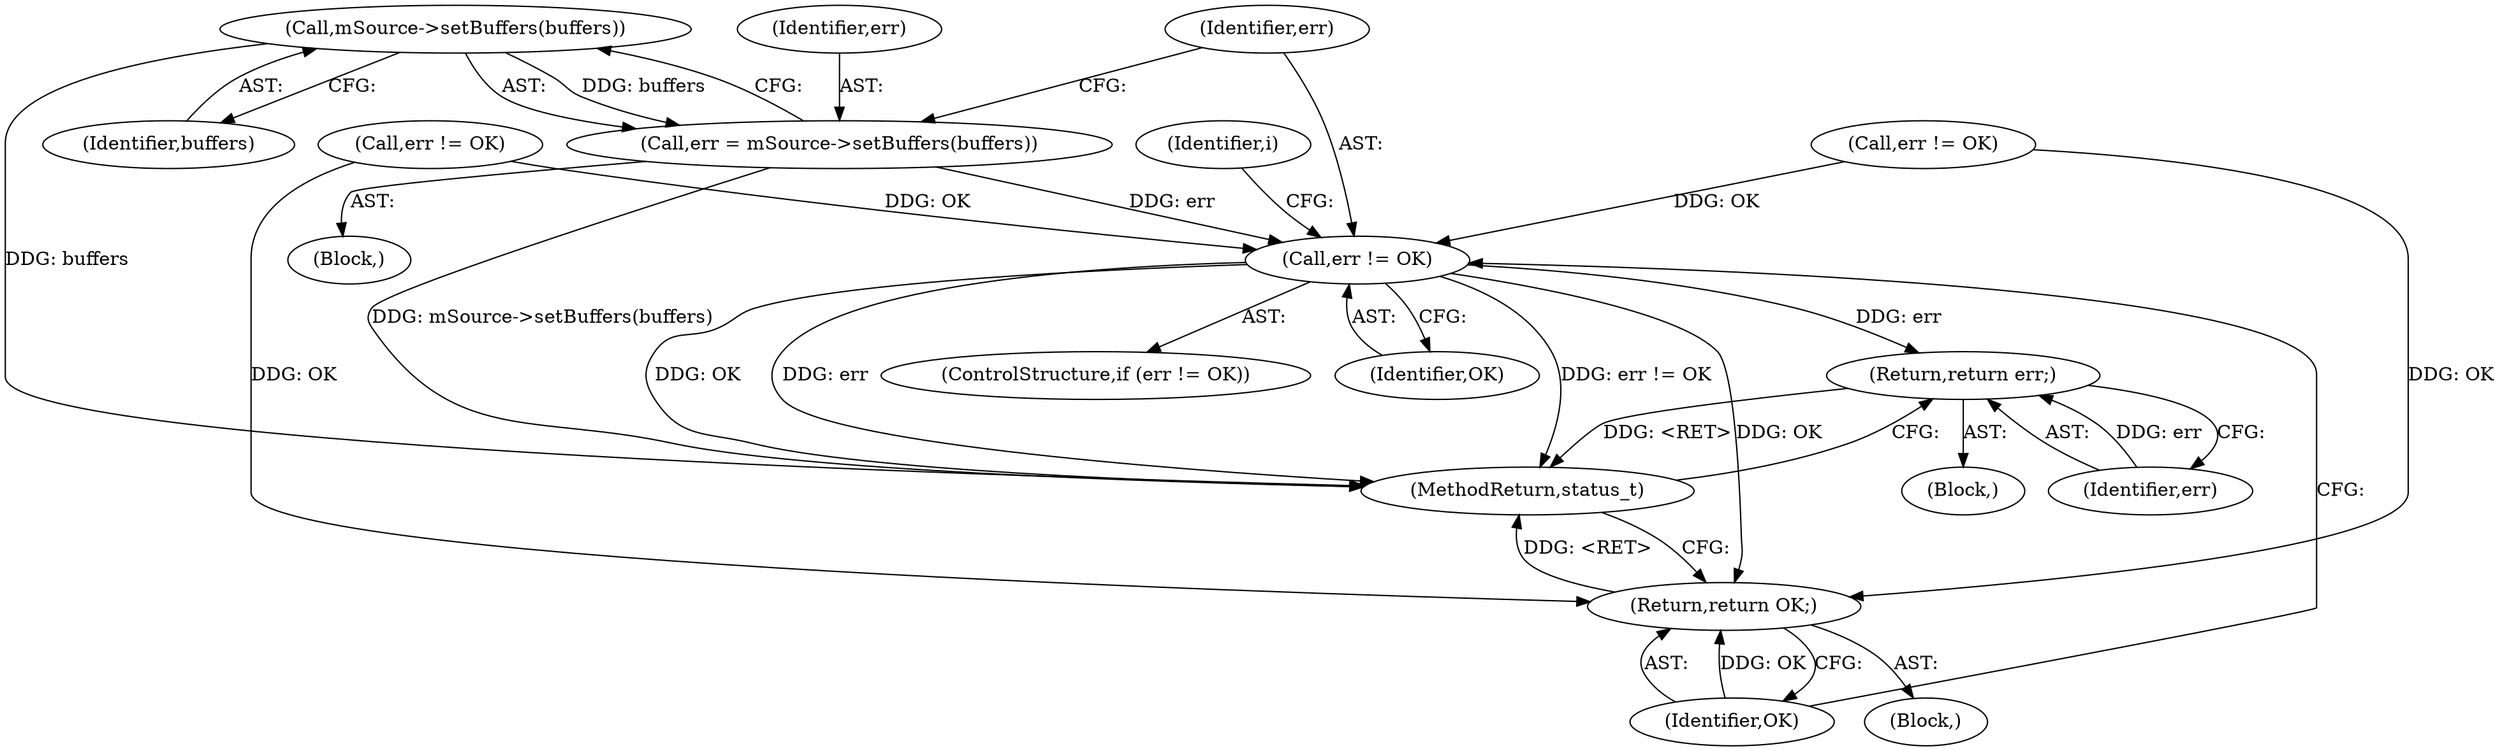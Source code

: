 digraph "0_Android_97837bb6cbac21ea679843a0037779d3834bed64@pointer" {
"1000558" [label="(Call,mSource->setBuffers(buffers))"];
"1000556" [label="(Call,err = mSource->setBuffers(buffers))"];
"1000561" [label="(Call,err != OK)"];
"1000582" [label="(Return,return err;)"];
"1000584" [label="(Return,return OK;)"];
"1000564" [label="(Block,)"];
"1000586" [label="(MethodReturn,status_t)"];
"1000561" [label="(Call,err != OK)"];
"1000367" [label="(Call,err != OK)"];
"1000557" [label="(Identifier,err)"];
"1000174" [label="(Call,err != OK)"];
"1000562" [label="(Identifier,err)"];
"1000568" [label="(Identifier,i)"];
"1000585" [label="(Identifier,OK)"];
"1000102" [label="(Block,)"];
"1000558" [label="(Call,mSource->setBuffers(buffers))"];
"1000528" [label="(Block,)"];
"1000583" [label="(Identifier,err)"];
"1000584" [label="(Return,return OK;)"];
"1000560" [label="(ControlStructure,if (err != OK))"];
"1000559" [label="(Identifier,buffers)"];
"1000582" [label="(Return,return err;)"];
"1000556" [label="(Call,err = mSource->setBuffers(buffers))"];
"1000563" [label="(Identifier,OK)"];
"1000558" -> "1000556"  [label="AST: "];
"1000558" -> "1000559"  [label="CFG: "];
"1000559" -> "1000558"  [label="AST: "];
"1000556" -> "1000558"  [label="CFG: "];
"1000558" -> "1000586"  [label="DDG: buffers"];
"1000558" -> "1000556"  [label="DDG: buffers"];
"1000556" -> "1000528"  [label="AST: "];
"1000557" -> "1000556"  [label="AST: "];
"1000562" -> "1000556"  [label="CFG: "];
"1000556" -> "1000586"  [label="DDG: mSource->setBuffers(buffers)"];
"1000556" -> "1000561"  [label="DDG: err"];
"1000561" -> "1000560"  [label="AST: "];
"1000561" -> "1000563"  [label="CFG: "];
"1000562" -> "1000561"  [label="AST: "];
"1000563" -> "1000561"  [label="AST: "];
"1000568" -> "1000561"  [label="CFG: "];
"1000585" -> "1000561"  [label="CFG: "];
"1000561" -> "1000586"  [label="DDG: OK"];
"1000561" -> "1000586"  [label="DDG: err"];
"1000561" -> "1000586"  [label="DDG: err != OK"];
"1000367" -> "1000561"  [label="DDG: OK"];
"1000174" -> "1000561"  [label="DDG: OK"];
"1000561" -> "1000582"  [label="DDG: err"];
"1000561" -> "1000584"  [label="DDG: OK"];
"1000582" -> "1000564"  [label="AST: "];
"1000582" -> "1000583"  [label="CFG: "];
"1000583" -> "1000582"  [label="AST: "];
"1000586" -> "1000582"  [label="CFG: "];
"1000582" -> "1000586"  [label="DDG: <RET>"];
"1000583" -> "1000582"  [label="DDG: err"];
"1000584" -> "1000102"  [label="AST: "];
"1000584" -> "1000585"  [label="CFG: "];
"1000585" -> "1000584"  [label="AST: "];
"1000586" -> "1000584"  [label="CFG: "];
"1000584" -> "1000586"  [label="DDG: <RET>"];
"1000585" -> "1000584"  [label="DDG: OK"];
"1000367" -> "1000584"  [label="DDG: OK"];
"1000174" -> "1000584"  [label="DDG: OK"];
}
